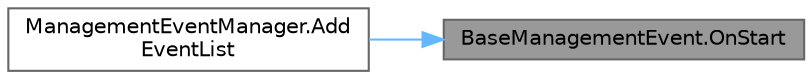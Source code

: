 digraph "BaseManagementEvent.OnStart"
{
 // LATEX_PDF_SIZE
  bgcolor="transparent";
  edge [fontname=Helvetica,fontsize=10,labelfontname=Helvetica,labelfontsize=10];
  node [fontname=Helvetica,fontsize=10,shape=box,height=0.2,width=0.4];
  rankdir="RL";
  Node1 [id="Node000001",label="BaseManagementEvent.OnStart",height=0.2,width=0.4,color="gray40", fillcolor="grey60", style="filled", fontcolor="black",tooltip="イベントの開始 継承先でオーバーライドする"];
  Node1 -> Node2 [id="edge1_Node000001_Node000002",dir="back",color="steelblue1",style="solid",tooltip=" "];
  Node2 [id="Node000002",label="ManagementEventManager.Add\lEventList",height=0.2,width=0.4,color="grey40", fillcolor="white", style="filled",URL="$class_management_event_manager.html#ad998700825b7ffaa8b99331b5329430d",tooltip="外部からイベントを追加し抽選・実行する"];
}
